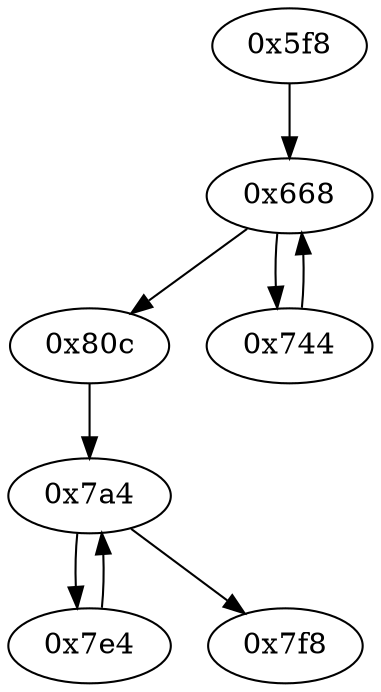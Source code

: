 strict digraph "" {
	graph ["edge"="{}",
		file="/Users/mark/Documents//论文//第二篇论文//2018-08-24交论文后的备份/2019/CFG/small-programs/1b-4-1-0-0-dc-2-1-0/1528_\
recovered.dot",
		"graph"="{u'file': u'/Users/mark/Documents//\u8bba\u6587//\u7b2c\u4e8c\u7bc7\u8bba\u6587//2018-08-24\u4ea4\u8bba\u6587\u540e\u7684\u5907\u4efd/\
2019/CFG/small-programs/1b-4-1-0-0-dc-2-1-0/1528_recovered.dot'}",
		"node"="{u'opcode': u''}"
	];
	"0x668"	 [opcode="[u'str', u'str', u'ldr', u'ldr', u'ldr', u'ldr', u'cmp', u'mov', u'b']"];
	"0x80c"	 [opcode="[u'ldr', u'b']"];
	"0x668" -> "0x80c";
	"0x744"	 [opcode="[u'ldr', u'ldr', u'add', u'str', u'ldr', u'b']"];
	"0x668" -> "0x744";
	"0x7a4"	 [opcode="[u'str', u'str', u'ldr', u'ldr', u'ldr', u'cmp', u'mov', u'b']"];
	"0x7e4"	 [opcode="[u'ldr', u'lsl', u'str', u'ldr', u'b']"];
	"0x7a4" -> "0x7e4";
	"0x7f8"	 [opcode="[u'ldr', u'mov', u'bl', u'ldr', u'b']"];
	"0x7a4" -> "0x7f8";
	"0x80c" -> "0x7a4";
	"0x7e4" -> "0x7a4";
	"0x744" -> "0x668";
	"0x5f8"	 [opcode="[u'push', u'add', u'sub', u'str', u'ldr', u'ldr', u'ldr', u'ldr', u'add', u'b']"];
	"0x5f8" -> "0x668";
}
